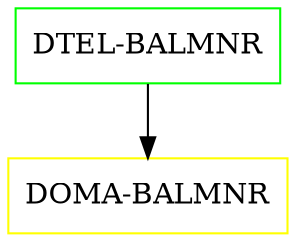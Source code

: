 digraph G {
  "DTEL-BALMNR" [shape=box,color=green];
  "DOMA-BALMNR" [shape=box,color=yellow,URL="./DOMA_BALMNR.html"];
  "DTEL-BALMNR" -> "DOMA-BALMNR";
}
